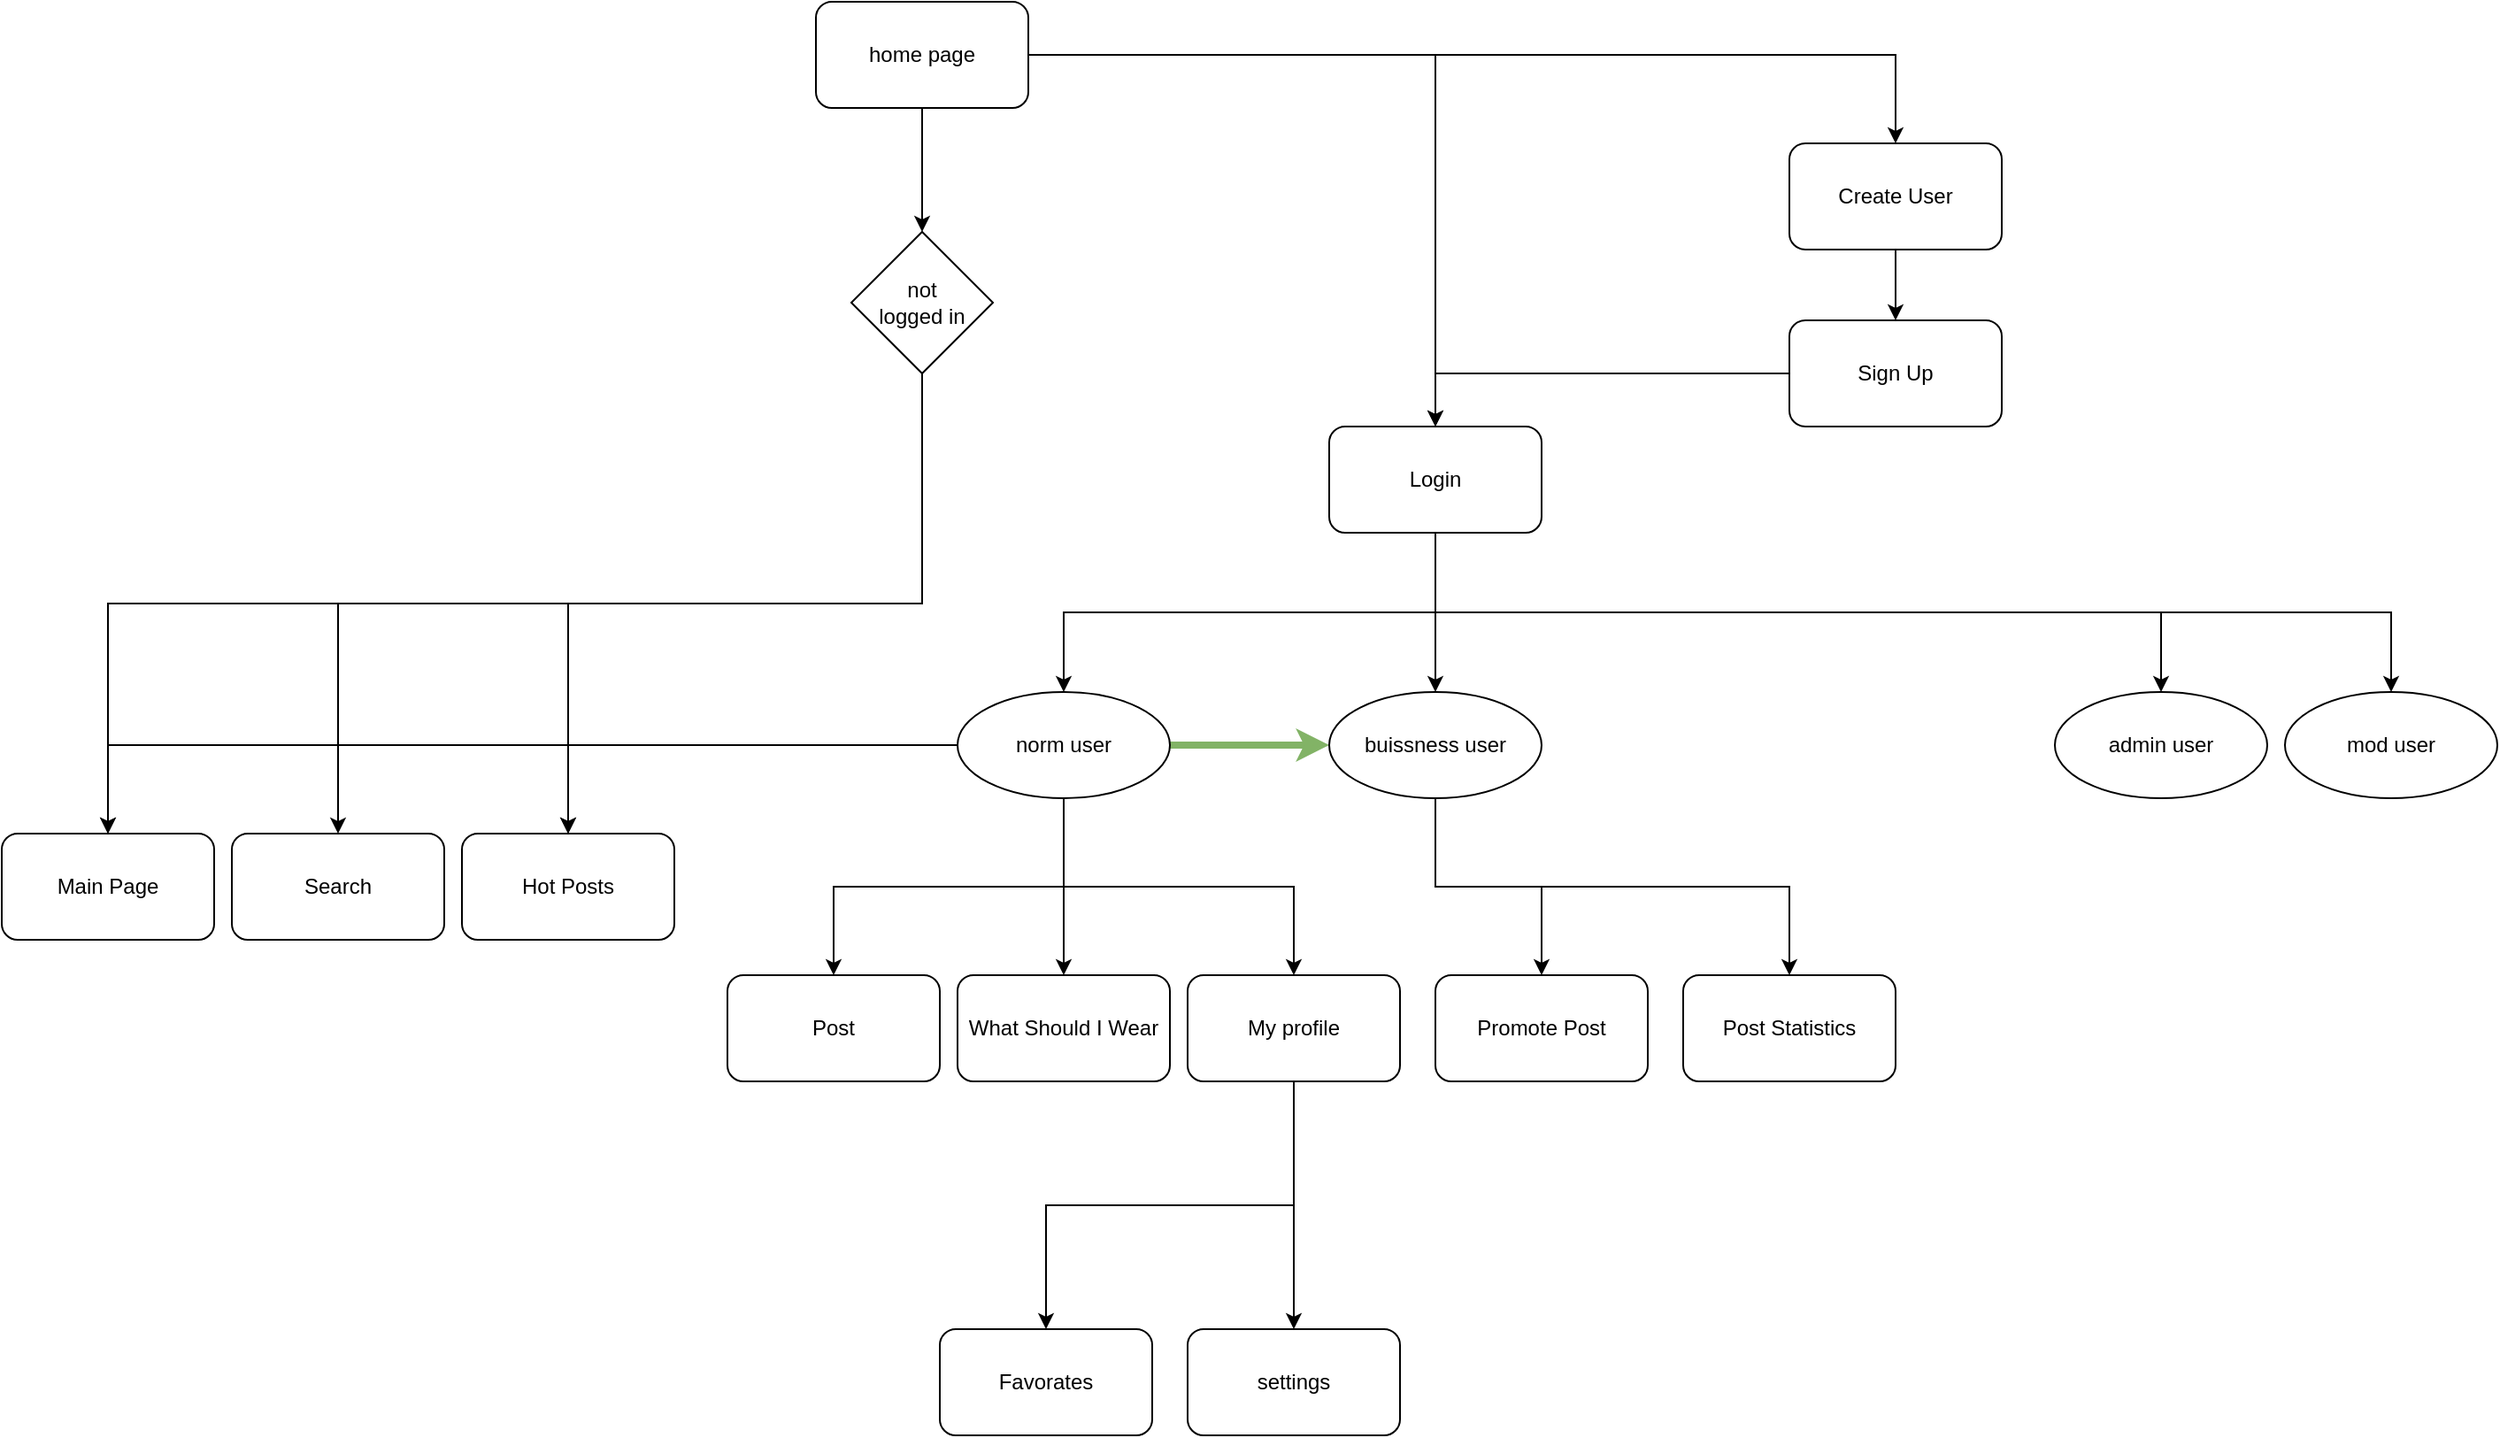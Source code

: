 <mxfile version="16.2.6" type="github">
  <diagram id="C5RBs43oDa-KdzZeNtuy" name="Page-1">
    <mxGraphModel dx="1203" dy="731" grid="1" gridSize="10" guides="1" tooltips="1" connect="1" arrows="1" fold="1" page="1" pageScale="1" pageWidth="12000" pageHeight="12000" background="none" math="0" shadow="0">
      <root>
        <mxCell id="WIyWlLk6GJQsqaUBKTNV-0" />
        <mxCell id="WIyWlLk6GJQsqaUBKTNV-1" parent="WIyWlLk6GJQsqaUBKTNV-0" />
        <mxCell id="0z6L-YeTGv1VFIF59bVe-4" style="edgeStyle=orthogonalEdgeStyle;rounded=0;orthogonalLoop=1;jettySize=auto;html=1;exitX=0.5;exitY=1;exitDx=0;exitDy=0;" parent="WIyWlLk6GJQsqaUBKTNV-1" source="0z6L-YeTGv1VFIF59bVe-0" target="0z6L-YeTGv1VFIF59bVe-3" edge="1">
          <mxGeometry relative="1" as="geometry" />
        </mxCell>
        <mxCell id="0z6L-YeTGv1VFIF59bVe-7" style="edgeStyle=orthogonalEdgeStyle;rounded=0;orthogonalLoop=1;jettySize=auto;html=1;exitX=0.5;exitY=1;exitDx=0;exitDy=0;entryX=0.5;entryY=0;entryDx=0;entryDy=0;" parent="WIyWlLk6GJQsqaUBKTNV-1" source="0z6L-YeTGv1VFIF59bVe-0" target="0z6L-YeTGv1VFIF59bVe-1" edge="1">
          <mxGeometry relative="1" as="geometry" />
        </mxCell>
        <mxCell id="0z6L-YeTGv1VFIF59bVe-165" style="edgeStyle=orthogonalEdgeStyle;rounded=0;orthogonalLoop=1;jettySize=auto;html=1;exitX=0.5;exitY=1;exitDx=0;exitDy=0;" parent="WIyWlLk6GJQsqaUBKTNV-1" source="0z6L-YeTGv1VFIF59bVe-0" target="0z6L-YeTGv1VFIF59bVe-159" edge="1">
          <mxGeometry relative="1" as="geometry" />
        </mxCell>
        <mxCell id="0z6L-YeTGv1VFIF59bVe-170" style="edgeStyle=orthogonalEdgeStyle;rounded=0;orthogonalLoop=1;jettySize=auto;html=1;exitX=0.5;exitY=1;exitDx=0;exitDy=0;" parent="WIyWlLk6GJQsqaUBKTNV-1" source="0z6L-YeTGv1VFIF59bVe-0" target="0z6L-YeTGv1VFIF59bVe-2" edge="1">
          <mxGeometry relative="1" as="geometry" />
        </mxCell>
        <mxCell id="0z6L-YeTGv1VFIF59bVe-0" value="Login" style="rounded=1;whiteSpace=wrap;html=1;" parent="WIyWlLk6GJQsqaUBKTNV-1" vertex="1">
          <mxGeometry x="2930" y="1240" width="120" height="60" as="geometry" />
        </mxCell>
        <mxCell id="0z6L-YeTGv1VFIF59bVe-33" style="edgeStyle=orthogonalEdgeStyle;rounded=0;orthogonalLoop=1;jettySize=auto;html=1;exitX=0;exitY=0.5;exitDx=0;exitDy=0;entryX=0.5;entryY=0;entryDx=0;entryDy=0;" parent="WIyWlLk6GJQsqaUBKTNV-1" source="0z6L-YeTGv1VFIF59bVe-1" target="0z6L-YeTGv1VFIF59bVe-26" edge="1">
          <mxGeometry relative="1" as="geometry" />
        </mxCell>
        <mxCell id="0z6L-YeTGv1VFIF59bVe-35" style="edgeStyle=orthogonalEdgeStyle;rounded=0;orthogonalLoop=1;jettySize=auto;html=1;exitX=0;exitY=0.5;exitDx=0;exitDy=0;entryX=0.5;entryY=0;entryDx=0;entryDy=0;" parent="WIyWlLk6GJQsqaUBKTNV-1" source="0z6L-YeTGv1VFIF59bVe-1" target="0z6L-YeTGv1VFIF59bVe-24" edge="1">
          <mxGeometry relative="1" as="geometry" />
        </mxCell>
        <mxCell id="0z6L-YeTGv1VFIF59bVe-38" style="edgeStyle=orthogonalEdgeStyle;rounded=0;orthogonalLoop=1;jettySize=auto;html=1;exitX=0.5;exitY=1;exitDx=0;exitDy=0;" parent="WIyWlLk6GJQsqaUBKTNV-1" source="0z6L-YeTGv1VFIF59bVe-1" target="0z6L-YeTGv1VFIF59bVe-37" edge="1">
          <mxGeometry relative="1" as="geometry" />
        </mxCell>
        <mxCell id="0z6L-YeTGv1VFIF59bVe-39" style="edgeStyle=orthogonalEdgeStyle;rounded=0;orthogonalLoop=1;jettySize=auto;html=1;exitX=0.5;exitY=1;exitDx=0;exitDy=0;entryX=0.5;entryY=0;entryDx=0;entryDy=0;" parent="WIyWlLk6GJQsqaUBKTNV-1" source="0z6L-YeTGv1VFIF59bVe-1" target="0z6L-YeTGv1VFIF59bVe-36" edge="1">
          <mxGeometry relative="1" as="geometry" />
        </mxCell>
        <mxCell id="0z6L-YeTGv1VFIF59bVe-100" style="edgeStyle=orthogonalEdgeStyle;rounded=0;orthogonalLoop=1;jettySize=auto;html=1;exitX=0.5;exitY=1;exitDx=0;exitDy=0;entryX=0.5;entryY=0;entryDx=0;entryDy=0;" parent="WIyWlLk6GJQsqaUBKTNV-1" source="0z6L-YeTGv1VFIF59bVe-1" target="0z6L-YeTGv1VFIF59bVe-99" edge="1">
          <mxGeometry relative="1" as="geometry" />
        </mxCell>
        <mxCell id="0z6L-YeTGv1VFIF59bVe-171" style="edgeStyle=orthogonalEdgeStyle;rounded=0;orthogonalLoop=1;jettySize=auto;html=1;exitX=1;exitY=0.5;exitDx=0;exitDy=0;entryX=0;entryY=0.5;entryDx=0;entryDy=0;fillColor=#d5e8d4;strokeColor=#82b366;strokeWidth=4;" parent="WIyWlLk6GJQsqaUBKTNV-1" source="0z6L-YeTGv1VFIF59bVe-1" target="0z6L-YeTGv1VFIF59bVe-159" edge="1">
          <mxGeometry relative="1" as="geometry" />
        </mxCell>
        <mxCell id="0z6L-YeTGv1VFIF59bVe-1" value="norm user" style="ellipse;whiteSpace=wrap;html=1;aspect=fixed;fontFamily=Helvetica;fontSize=12;fontColor=#000000;align=center;strokeColor=#000000;fillColor=#ffffff;" parent="WIyWlLk6GJQsqaUBKTNV-1" vertex="1">
          <mxGeometry x="2720" y="1390" width="120" height="60" as="geometry" />
        </mxCell>
        <mxCell id="0z6L-YeTGv1VFIF59bVe-2" value="mod user" style="ellipse;whiteSpace=wrap;html=1;aspect=fixed;fontFamily=Helvetica;fontSize=12;fontColor=#000000;align=center;strokeColor=#000000;fillColor=#ffffff;" parent="WIyWlLk6GJQsqaUBKTNV-1" vertex="1">
          <mxGeometry x="3470" y="1390" width="120" height="60" as="geometry" />
        </mxCell>
        <mxCell id="0z6L-YeTGv1VFIF59bVe-3" value="admin user" style="ellipse;whiteSpace=wrap;html=1;aspect=fixed;fontFamily=Helvetica;fontSize=12;fontColor=#000000;align=center;strokeColor=#000000;fillColor=#ffffff;" parent="WIyWlLk6GJQsqaUBKTNV-1" vertex="1">
          <mxGeometry x="3340" y="1390" width="120" height="60" as="geometry" />
        </mxCell>
        <mxCell id="0z6L-YeTGv1VFIF59bVe-12" style="edgeStyle=orthogonalEdgeStyle;rounded=0;orthogonalLoop=1;jettySize=auto;html=1;exitX=0.5;exitY=1;exitDx=0;exitDy=0;entryX=0.5;entryY=0;entryDx=0;entryDy=0;" parent="WIyWlLk6GJQsqaUBKTNV-1" source="0z6L-YeTGv1VFIF59bVe-8" target="0z6L-YeTGv1VFIF59bVe-11" edge="1">
          <mxGeometry relative="1" as="geometry" />
        </mxCell>
        <mxCell id="0z6L-YeTGv1VFIF59bVe-8" value="Create User" style="rounded=1;whiteSpace=wrap;html=1;" parent="WIyWlLk6GJQsqaUBKTNV-1" vertex="1">
          <mxGeometry x="3190" y="1080" width="120" height="60" as="geometry" />
        </mxCell>
        <mxCell id="0z6L-YeTGv1VFIF59bVe-13" style="edgeStyle=orthogonalEdgeStyle;rounded=0;orthogonalLoop=1;jettySize=auto;html=1;exitX=0;exitY=0.5;exitDx=0;exitDy=0;entryX=0.5;entryY=0;entryDx=0;entryDy=0;" parent="WIyWlLk6GJQsqaUBKTNV-1" source="0z6L-YeTGv1VFIF59bVe-11" target="0z6L-YeTGv1VFIF59bVe-0" edge="1">
          <mxGeometry relative="1" as="geometry" />
        </mxCell>
        <mxCell id="0z6L-YeTGv1VFIF59bVe-11" value="Sign Up" style="rounded=1;whiteSpace=wrap;html=1;" parent="WIyWlLk6GJQsqaUBKTNV-1" vertex="1">
          <mxGeometry x="3190" y="1180" width="120" height="60" as="geometry" />
        </mxCell>
        <mxCell id="0z6L-YeTGv1VFIF59bVe-15" style="edgeStyle=orthogonalEdgeStyle;rounded=0;orthogonalLoop=1;jettySize=auto;html=1;exitX=1;exitY=0.5;exitDx=0;exitDy=0;entryX=0.5;entryY=0;entryDx=0;entryDy=0;" parent="WIyWlLk6GJQsqaUBKTNV-1" source="0z6L-YeTGv1VFIF59bVe-14" target="0z6L-YeTGv1VFIF59bVe-0" edge="1">
          <mxGeometry relative="1" as="geometry" />
        </mxCell>
        <mxCell id="0z6L-YeTGv1VFIF59bVe-16" style="edgeStyle=orthogonalEdgeStyle;rounded=0;orthogonalLoop=1;jettySize=auto;html=1;exitX=1;exitY=0.5;exitDx=0;exitDy=0;" parent="WIyWlLk6GJQsqaUBKTNV-1" source="0z6L-YeTGv1VFIF59bVe-14" target="0z6L-YeTGv1VFIF59bVe-8" edge="1">
          <mxGeometry relative="1" as="geometry" />
        </mxCell>
        <mxCell id="0z6L-YeTGv1VFIF59bVe-29" style="edgeStyle=orthogonalEdgeStyle;rounded=0;orthogonalLoop=1;jettySize=auto;html=1;exitX=0.5;exitY=1;exitDx=0;exitDy=0;entryX=0.5;entryY=0;entryDx=0;entryDy=0;" parent="WIyWlLk6GJQsqaUBKTNV-1" source="0z6L-YeTGv1VFIF59bVe-14" target="0z6L-YeTGv1VFIF59bVe-28" edge="1">
          <mxGeometry relative="1" as="geometry" />
        </mxCell>
        <mxCell id="0z6L-YeTGv1VFIF59bVe-14" value="home page" style="rounded=1;whiteSpace=wrap;html=1;" parent="WIyWlLk6GJQsqaUBKTNV-1" vertex="1">
          <mxGeometry x="2640" y="1000" width="120" height="60" as="geometry" />
        </mxCell>
        <mxCell id="0z6L-YeTGv1VFIF59bVe-24" value="Main Page" style="rounded=1;whiteSpace=wrap;html=1;" parent="WIyWlLk6GJQsqaUBKTNV-1" vertex="1">
          <mxGeometry x="2180" y="1470" width="120" height="60" as="geometry" />
        </mxCell>
        <mxCell id="0z6L-YeTGv1VFIF59bVe-25" value="Search" style="rounded=1;whiteSpace=wrap;html=1;" parent="WIyWlLk6GJQsqaUBKTNV-1" vertex="1">
          <mxGeometry x="2310" y="1470" width="120" height="60" as="geometry" />
        </mxCell>
        <mxCell id="0z6L-YeTGv1VFIF59bVe-26" value="Hot Posts" style="rounded=1;whiteSpace=wrap;html=1;" parent="WIyWlLk6GJQsqaUBKTNV-1" vertex="1">
          <mxGeometry x="2440" y="1470" width="120" height="60" as="geometry" />
        </mxCell>
        <mxCell id="0z6L-YeTGv1VFIF59bVe-30" style="edgeStyle=orthogonalEdgeStyle;rounded=0;orthogonalLoop=1;jettySize=auto;html=1;exitX=0.5;exitY=1;exitDx=0;exitDy=0;entryX=0.5;entryY=0;entryDx=0;entryDy=0;" parent="WIyWlLk6GJQsqaUBKTNV-1" source="0z6L-YeTGv1VFIF59bVe-28" target="0z6L-YeTGv1VFIF59bVe-24" edge="1">
          <mxGeometry relative="1" as="geometry" />
        </mxCell>
        <mxCell id="0z6L-YeTGv1VFIF59bVe-31" style="edgeStyle=orthogonalEdgeStyle;rounded=0;orthogonalLoop=1;jettySize=auto;html=1;exitX=0.5;exitY=1;exitDx=0;exitDy=0;" parent="WIyWlLk6GJQsqaUBKTNV-1" source="0z6L-YeTGv1VFIF59bVe-28" target="0z6L-YeTGv1VFIF59bVe-25" edge="1">
          <mxGeometry relative="1" as="geometry" />
        </mxCell>
        <mxCell id="0z6L-YeTGv1VFIF59bVe-32" style="edgeStyle=orthogonalEdgeStyle;rounded=0;orthogonalLoop=1;jettySize=auto;html=1;exitX=0.5;exitY=1;exitDx=0;exitDy=0;entryX=0.5;entryY=0;entryDx=0;entryDy=0;" parent="WIyWlLk6GJQsqaUBKTNV-1" source="0z6L-YeTGv1VFIF59bVe-28" target="0z6L-YeTGv1VFIF59bVe-26" edge="1">
          <mxGeometry relative="1" as="geometry" />
        </mxCell>
        <mxCell id="0z6L-YeTGv1VFIF59bVe-28" value="not &lt;br&gt;logged in" style="rhombus;whiteSpace=wrap;html=1;" parent="WIyWlLk6GJQsqaUBKTNV-1" vertex="1">
          <mxGeometry x="2660" y="1130" width="80" height="80" as="geometry" />
        </mxCell>
        <mxCell id="0z6L-YeTGv1VFIF59bVe-36" value="Post" style="rounded=1;whiteSpace=wrap;html=1;" parent="WIyWlLk6GJQsqaUBKTNV-1" vertex="1">
          <mxGeometry x="2590" y="1550" width="120" height="60" as="geometry" />
        </mxCell>
        <mxCell id="0z6L-YeTGv1VFIF59bVe-37" value="What Should I Wear" style="rounded=1;whiteSpace=wrap;html=1;" parent="WIyWlLk6GJQsqaUBKTNV-1" vertex="1">
          <mxGeometry x="2720" y="1550" width="120" height="60" as="geometry" />
        </mxCell>
        <mxCell id="rKLbovxo4yAuVbZpLVQN-1" style="edgeStyle=orthogonalEdgeStyle;rounded=0;orthogonalLoop=1;jettySize=auto;html=1;exitX=0.5;exitY=1;exitDx=0;exitDy=0;entryX=0.5;entryY=0;entryDx=0;entryDy=0;" edge="1" parent="WIyWlLk6GJQsqaUBKTNV-1" source="0z6L-YeTGv1VFIF59bVe-99" target="rKLbovxo4yAuVbZpLVQN-0">
          <mxGeometry relative="1" as="geometry" />
        </mxCell>
        <mxCell id="rKLbovxo4yAuVbZpLVQN-3" style="edgeStyle=orthogonalEdgeStyle;rounded=0;orthogonalLoop=1;jettySize=auto;html=1;exitX=0.5;exitY=1;exitDx=0;exitDy=0;entryX=0.5;entryY=0;entryDx=0;entryDy=0;" edge="1" parent="WIyWlLk6GJQsqaUBKTNV-1" source="0z6L-YeTGv1VFIF59bVe-99" target="rKLbovxo4yAuVbZpLVQN-2">
          <mxGeometry relative="1" as="geometry" />
        </mxCell>
        <mxCell id="0z6L-YeTGv1VFIF59bVe-99" value="My profile" style="rounded=1;whiteSpace=wrap;html=1;" parent="WIyWlLk6GJQsqaUBKTNV-1" vertex="1">
          <mxGeometry x="2850" y="1550" width="120" height="60" as="geometry" />
        </mxCell>
        <mxCell id="0z6L-YeTGv1VFIF59bVe-167" style="edgeStyle=orthogonalEdgeStyle;rounded=0;orthogonalLoop=1;jettySize=auto;html=1;exitX=0.5;exitY=1;exitDx=0;exitDy=0;entryX=0.5;entryY=0;entryDx=0;entryDy=0;" parent="WIyWlLk6GJQsqaUBKTNV-1" source="0z6L-YeTGv1VFIF59bVe-159" target="0z6L-YeTGv1VFIF59bVe-166" edge="1">
          <mxGeometry relative="1" as="geometry" />
        </mxCell>
        <mxCell id="0z6L-YeTGv1VFIF59bVe-169" style="edgeStyle=orthogonalEdgeStyle;rounded=0;orthogonalLoop=1;jettySize=auto;html=1;exitX=0.5;exitY=1;exitDx=0;exitDy=0;entryX=0.5;entryY=0;entryDx=0;entryDy=0;" parent="WIyWlLk6GJQsqaUBKTNV-1" source="0z6L-YeTGv1VFIF59bVe-159" target="0z6L-YeTGv1VFIF59bVe-168" edge="1">
          <mxGeometry relative="1" as="geometry" />
        </mxCell>
        <mxCell id="0z6L-YeTGv1VFIF59bVe-159" value="buissness user" style="ellipse;whiteSpace=wrap;html=1;aspect=fixed;fontFamily=Helvetica;fontSize=12;fontColor=#000000;align=center;strokeColor=#000000;fillColor=#ffffff;" parent="WIyWlLk6GJQsqaUBKTNV-1" vertex="1">
          <mxGeometry x="2930" y="1390" width="120" height="60" as="geometry" />
        </mxCell>
        <mxCell id="0z6L-YeTGv1VFIF59bVe-166" value="Promote Post" style="rounded=1;whiteSpace=wrap;html=1;" parent="WIyWlLk6GJQsqaUBKTNV-1" vertex="1">
          <mxGeometry x="2990" y="1550" width="120" height="60" as="geometry" />
        </mxCell>
        <mxCell id="0z6L-YeTGv1VFIF59bVe-168" value="Post Statistics" style="rounded=1;whiteSpace=wrap;html=1;" parent="WIyWlLk6GJQsqaUBKTNV-1" vertex="1">
          <mxGeometry x="3130" y="1550" width="120" height="60" as="geometry" />
        </mxCell>
        <mxCell id="rKLbovxo4yAuVbZpLVQN-0" value="Favorates" style="rounded=1;whiteSpace=wrap;html=1;" vertex="1" parent="WIyWlLk6GJQsqaUBKTNV-1">
          <mxGeometry x="2710" y="1750" width="120" height="60" as="geometry" />
        </mxCell>
        <mxCell id="rKLbovxo4yAuVbZpLVQN-2" value="settings" style="rounded=1;whiteSpace=wrap;html=1;" vertex="1" parent="WIyWlLk6GJQsqaUBKTNV-1">
          <mxGeometry x="2850" y="1750" width="120" height="60" as="geometry" />
        </mxCell>
      </root>
    </mxGraphModel>
  </diagram>
</mxfile>
